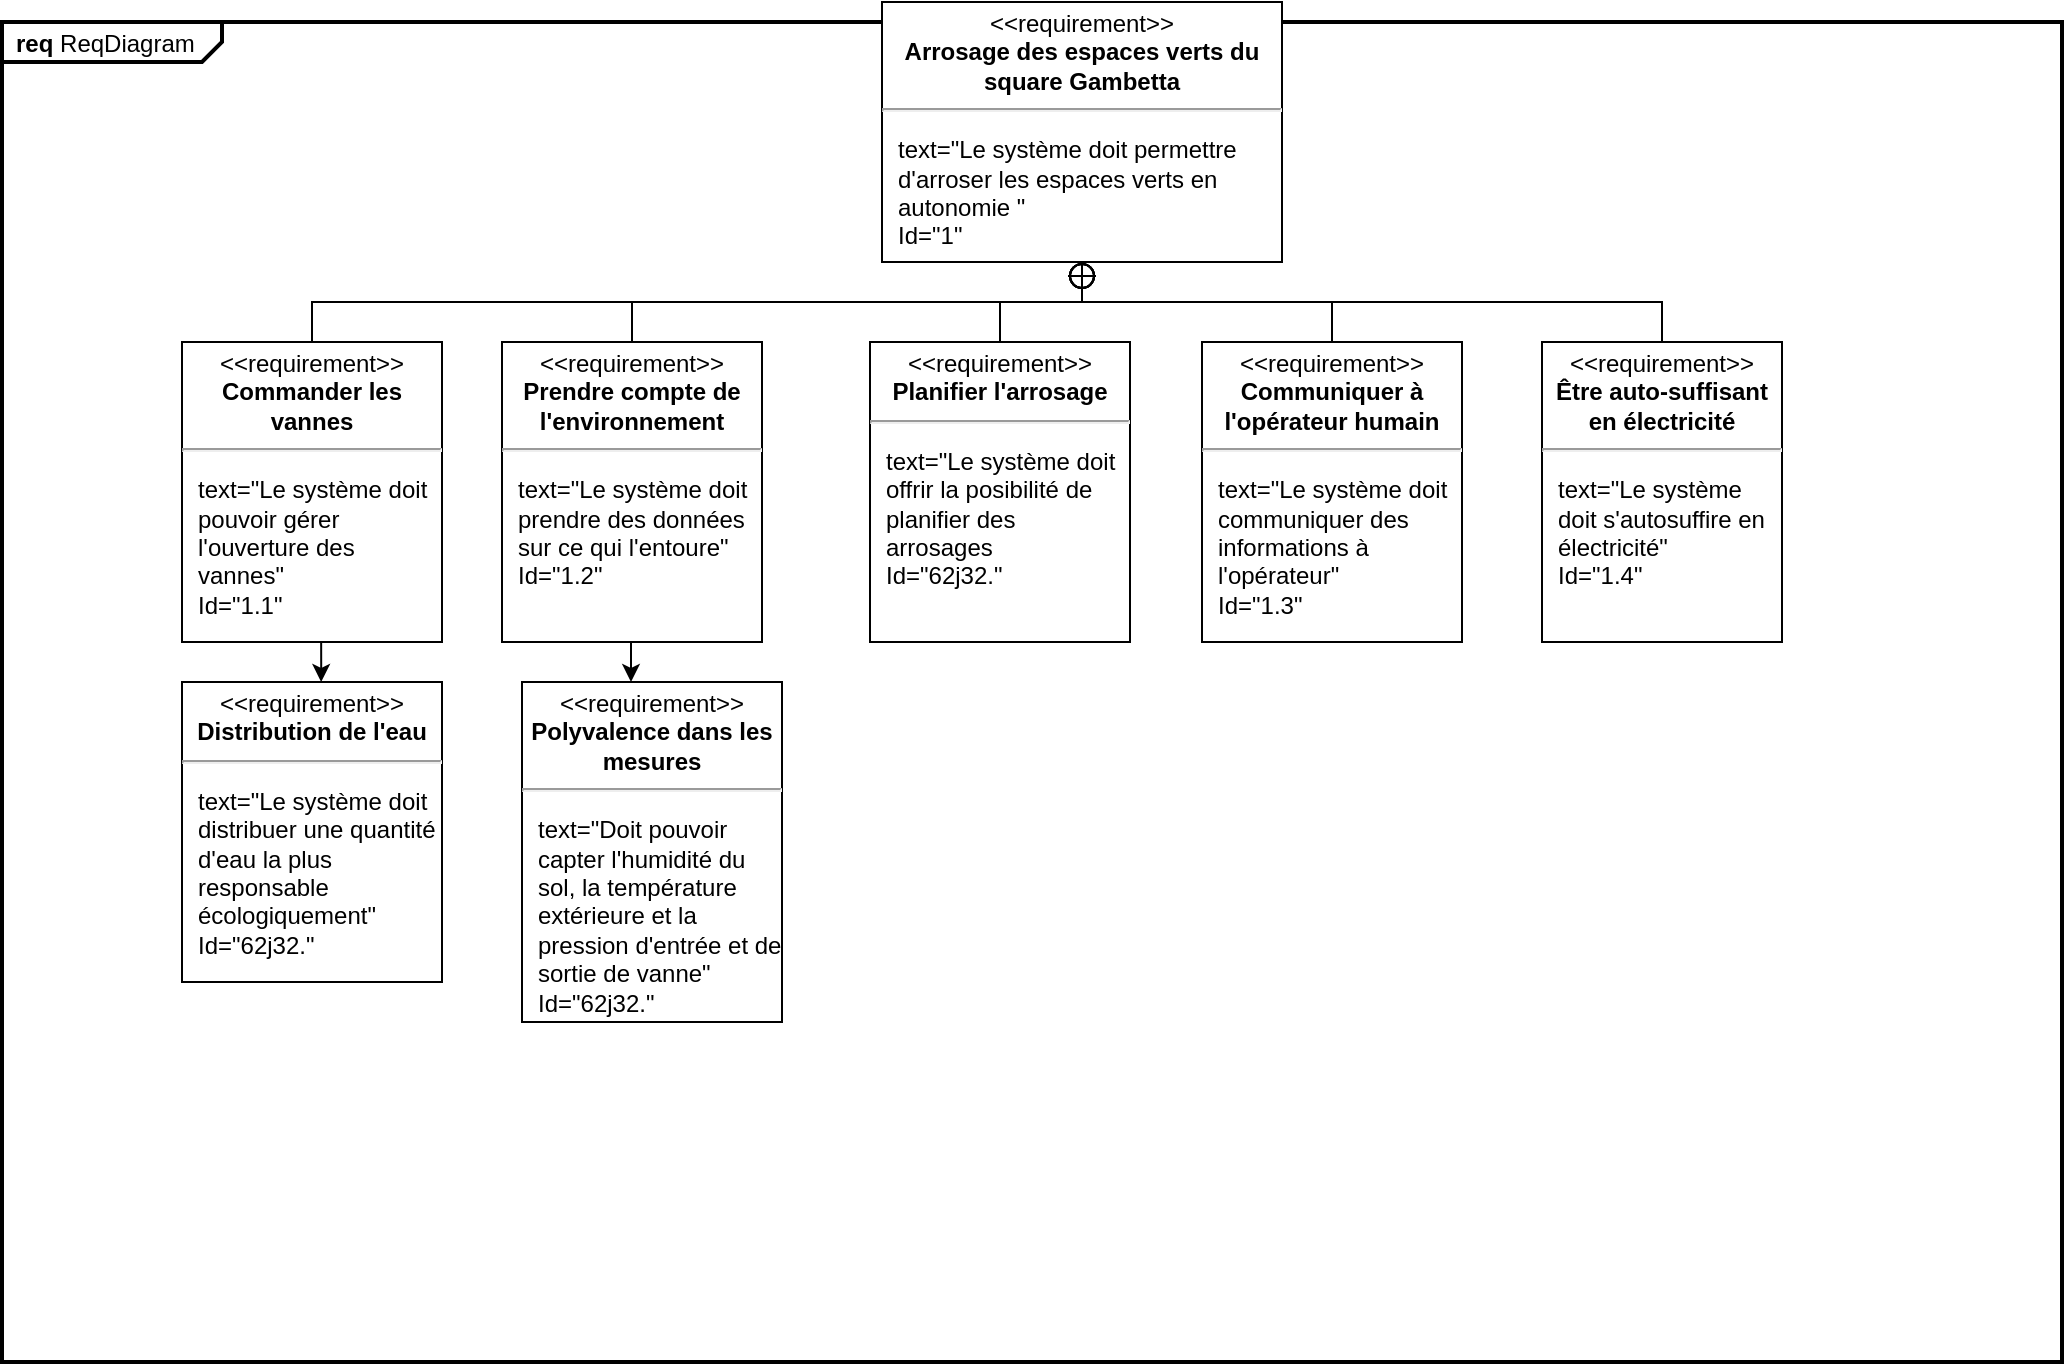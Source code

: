 <mxfile version="14.4.9" type="github" pages="2">
  <diagram id="PGjVWBMonYWZeYvdv4Iu" name="Page-1">
    <mxGraphModel dx="1929" dy="967" grid="1" gridSize="10" guides="1" tooltips="1" connect="1" arrows="1" fold="1" page="1" pageScale="1" pageWidth="827" pageHeight="1169" math="0" shadow="0">
      <root>
        <mxCell id="0" />
        <mxCell id="1" parent="0" />
        <mxCell id="UAhAoKkMDJNA2WPy3asP-11" value="&lt;p style=&quot;margin:0px;margin-top:4px;margin-left:7px;text-align:left;&quot;&gt;&lt;b&gt;req&lt;/b&gt;  ReqDiagram&lt;/p&gt;" style="html=1;shape=mxgraph.sysml.package;overflow=fill;labelX=110;strokeWidth=2;align=center;" parent="1" vertex="1">
          <mxGeometry x="-20" y="60" width="1030" height="670" as="geometry" />
        </mxCell>
        <mxCell id="RqvVYnlujedN9LduqDrA-2" value="&lt;p style=&quot;margin: 0px ; margin-top: 4px ; text-align: center&quot;&gt;&amp;lt;&amp;lt;requirement&amp;gt;&amp;gt;&lt;br&gt;&lt;b&gt;Arrosage des espaces verts du&lt;br&gt;square Gambetta&lt;br&gt;&lt;/b&gt;&lt;/p&gt;&lt;hr&gt;&lt;p&gt;&lt;/p&gt;&lt;p style=&quot;margin: 0px ; margin-left: 8px ; text-align: left&quot;&gt;text=&quot;Le système doit permettre d&#39;arroser les espaces verts en autonomie &quot;&lt;br&gt;Id=&quot;1&quot;&lt;/p&gt;" style="shape=rect;overflow=fill;html=1;whiteSpace=wrap;align=center;" parent="1" vertex="1">
          <mxGeometry x="420" y="50" width="200" height="130" as="geometry" />
        </mxCell>
        <mxCell id="RqvVYnlujedN9LduqDrA-3" value="&lt;p style=&quot;margin: 0px ; margin-top: 4px ; text-align: center&quot;&gt;&amp;lt;&amp;lt;requirement&amp;gt;&amp;gt;&lt;br&gt;&lt;b&gt;Commander les vannes&lt;br&gt;&lt;/b&gt;&lt;/p&gt;&lt;hr&gt;&lt;p&gt;&lt;/p&gt;&lt;p style=&quot;margin: 0px ; margin-left: 8px ; text-align: left&quot;&gt;text=&quot;Le système doit pouvoir gérer l&#39;ouverture des vannes&quot;&lt;br&gt;Id=&quot;1.1&quot;&lt;/p&gt;&lt;p style=&quot;margin: 0px ; margin-left: 8px ; text-align: left&quot;&gt;&lt;br&gt;&lt;/p&gt;&lt;p style=&quot;margin: 0px ; margin-left: 8px ; text-align: left&quot;&gt;value:&lt;/p&gt;&lt;p style=&quot;margin: 0px ; margin-left: 8px ; text-align: left&quot;&gt;&lt;br&gt;&lt;/p&gt;" style="shape=rect;overflow=fill;html=1;whiteSpace=wrap;align=center;" parent="1" vertex="1">
          <mxGeometry x="70" y="220" width="130" height="150" as="geometry" />
        </mxCell>
        <mxCell id="RqvVYnlujedN9LduqDrA-5" value="&lt;p style=&quot;margin: 0px ; margin-top: 4px ; text-align: center&quot;&gt;&amp;lt;&amp;lt;requirement&amp;gt;&amp;gt;&lt;br&gt;&lt;b&gt;Prendre compte de l&#39;environnement&lt;/b&gt;&lt;br&gt;&lt;/p&gt;&lt;hr&gt;&lt;p&gt;&lt;/p&gt;&lt;p style=&quot;margin: 0px ; margin-left: 8px ; text-align: left&quot;&gt;text=&quot;Le système doit prendre des données sur ce qui l&#39;entoure&quot;&lt;br&gt;Id=&quot;1.2&quot;&lt;/p&gt;&lt;p style=&quot;margin: 0px ; margin-left: 8px ; text-align: left&quot;&gt;&lt;br&gt;&lt;/p&gt;" style="shape=rect;overflow=fill;html=1;whiteSpace=wrap;align=center;" parent="1" vertex="1">
          <mxGeometry x="230" y="220" width="130" height="150" as="geometry" />
        </mxCell>
        <mxCell id="RqvVYnlujedN9LduqDrA-7" value="&lt;p style=&quot;margin: 0px ; margin-top: 4px ; text-align: center&quot;&gt;&amp;lt;&amp;lt;requirement&amp;gt;&amp;gt;&lt;br&gt;&lt;b&gt;Communiquer à l&#39;opérateur humain&lt;/b&gt;&lt;br&gt;&lt;/p&gt;&lt;hr&gt;&lt;p&gt;&lt;/p&gt;&lt;p style=&quot;margin: 0px ; margin-left: 8px ; text-align: left&quot;&gt;text=&quot;Le système doit communiquer des informations à l&#39;opérateur&quot;&lt;br&gt;Id=&quot;1.3&quot;&lt;/p&gt;" style="shape=rect;overflow=fill;html=1;whiteSpace=wrap;align=center;" parent="1" vertex="1">
          <mxGeometry x="580" y="220" width="130" height="150" as="geometry" />
        </mxCell>
        <mxCell id="RqvVYnlujedN9LduqDrA-9" value="&lt;p style=&quot;margin: 0px ; margin-top: 4px ; text-align: center&quot;&gt;&amp;lt;&amp;lt;requirement&amp;gt;&amp;gt;&lt;br&gt;&lt;b&gt;Être auto-suffisant en électricité&lt;/b&gt;&lt;br&gt;&lt;/p&gt;&lt;hr&gt;&lt;p&gt;&lt;/p&gt;&lt;p style=&quot;margin: 0px ; margin-left: 8px ; text-align: left&quot;&gt;text=&quot;Le système doit s&#39;autosuffire en électricité&quot;&lt;br&gt;Id=&quot;1.4&quot;&lt;/p&gt;" style="shape=rect;overflow=fill;html=1;whiteSpace=wrap;align=center;" parent="1" vertex="1">
          <mxGeometry x="750" y="220" width="120" height="150" as="geometry" />
        </mxCell>
        <mxCell id="UAhAoKkMDJNA2WPy3asP-7" value="" style="rounded=0;html=1;labelBackgroundColor=none;endArrow=none;edgeStyle=elbowEdgeStyle;elbow=vertical;startArrow=sysMLPackCont;startSize=12;exitX=0.5;exitY=1;exitDx=0;exitDy=0;entryX=0.5;entryY=0;entryDx=0;entryDy=0;" parent="1" source="RqvVYnlujedN9LduqDrA-2" target="RqvVYnlujedN9LduqDrA-5" edge="1">
          <mxGeometry relative="1" as="geometry">
            <mxPoint x="380" y="500" as="sourcePoint" />
          </mxGeometry>
        </mxCell>
        <mxCell id="UAhAoKkMDJNA2WPy3asP-12" value="" style="rounded=0;html=1;labelBackgroundColor=none;endArrow=none;edgeStyle=elbowEdgeStyle;elbow=vertical;startArrow=sysMLPackCont;startSize=12;exitX=0.5;exitY=1;exitDx=0;exitDy=0;entryX=0.5;entryY=0;entryDx=0;entryDy=0;" parent="1" source="RqvVYnlujedN9LduqDrA-2" target="RqvVYnlujedN9LduqDrA-7" edge="1">
          <mxGeometry relative="1" as="geometry">
            <mxPoint x="530" y="190" as="sourcePoint" />
            <mxPoint x="380" y="230" as="targetPoint" />
          </mxGeometry>
        </mxCell>
        <mxCell id="UAhAoKkMDJNA2WPy3asP-13" value="" style="rounded=0;html=1;labelBackgroundColor=none;endArrow=none;edgeStyle=elbowEdgeStyle;elbow=vertical;startArrow=sysMLPackCont;startSize=12;exitX=0.5;exitY=1;exitDx=0;exitDy=0;entryX=0.5;entryY=0;entryDx=0;entryDy=0;" parent="1" source="RqvVYnlujedN9LduqDrA-2" target="RqvVYnlujedN9LduqDrA-9" edge="1">
          <mxGeometry relative="1" as="geometry">
            <mxPoint x="720" y="160" as="sourcePoint" />
            <mxPoint x="800" y="200" as="targetPoint" />
          </mxGeometry>
        </mxCell>
        <mxCell id="UAhAoKkMDJNA2WPy3asP-14" value="" style="rounded=0;html=1;labelBackgroundColor=none;endArrow=none;edgeStyle=elbowEdgeStyle;elbow=vertical;startArrow=sysMLPackCont;startSize=12;exitX=0.5;exitY=1;exitDx=0;exitDy=0;entryX=0.5;entryY=0;entryDx=0;entryDy=0;" parent="1" source="RqvVYnlujedN9LduqDrA-2" target="RqvVYnlujedN9LduqDrA-3" edge="1">
          <mxGeometry relative="1" as="geometry">
            <mxPoint x="110" y="140" as="sourcePoint" />
            <mxPoint x="405" y="180" as="targetPoint" />
            <Array as="points">
              <mxPoint x="530" y="200" />
              <mxPoint x="520" y="200" />
            </Array>
          </mxGeometry>
        </mxCell>
        <mxCell id="4fEuNx94wUViEWzN496W-6" value="" style="edgeStyle=orthogonalEdgeStyle;rounded=0;orthogonalLoop=1;jettySize=auto;html=1;" edge="1" parent="1">
          <mxGeometry relative="1" as="geometry">
            <mxPoint x="294.5" y="370" as="sourcePoint" />
            <mxPoint x="294.5" y="390" as="targetPoint" />
          </mxGeometry>
        </mxCell>
        <mxCell id="4fEuNx94wUViEWzN496W-7" value="&lt;p style=&quot;margin: 0px ; margin-top: 4px ; text-align: center&quot;&gt;&amp;lt;&amp;lt;requirement&amp;gt;&amp;gt;&lt;br&gt;&lt;b&gt;Distribution de l&#39;eau&lt;/b&gt;&lt;/p&gt;&lt;hr&gt;&lt;p&gt;&lt;/p&gt;&lt;p style=&quot;margin: 0px ; margin-left: 8px ; text-align: left&quot;&gt;text=&quot;Le système doit distribuer une quantité d&#39;eau la plus responsable écologiquement&quot;&lt;br&gt;Id=&quot;62j32.&quot;&lt;/p&gt;" style="shape=rect;overflow=fill;html=1;whiteSpace=wrap;align=center;" vertex="1" parent="1">
          <mxGeometry x="70" y="390" width="130" height="150" as="geometry" />
        </mxCell>
        <mxCell id="jazbtrh_SZzhGaPbs_OK-1" value="" style="edgeStyle=orthogonalEdgeStyle;rounded=0;orthogonalLoop=1;jettySize=auto;html=1;" edge="1" parent="1">
          <mxGeometry relative="1" as="geometry">
            <mxPoint x="139.58" y="370" as="sourcePoint" />
            <mxPoint x="139.58" y="390" as="targetPoint" />
            <Array as="points">
              <mxPoint x="140" y="380" />
              <mxPoint x="140" y="380" />
            </Array>
          </mxGeometry>
        </mxCell>
        <mxCell id="jazbtrh_SZzhGaPbs_OK-2" value="&lt;p style=&quot;margin: 0px ; margin-top: 4px ; text-align: center&quot;&gt;&amp;lt;&amp;lt;requirement&amp;gt;&amp;gt;&lt;br&gt;&lt;b&gt;Polyvalence dans les mesures&lt;/b&gt;&lt;/p&gt;&lt;hr&gt;&lt;p&gt;&lt;/p&gt;&lt;p style=&quot;margin: 0px ; margin-left: 8px ; text-align: left&quot;&gt;text=&quot;Doit pouvoir capter l&#39;humidité du sol, la température extérieure et la pression d&#39;entrée et de sortie de vanne&quot;&lt;br&gt;Id=&quot;62j32.&quot;&lt;/p&gt;" style="shape=rect;overflow=fill;html=1;whiteSpace=wrap;align=center;" vertex="1" parent="1">
          <mxGeometry x="240" y="390" width="130" height="170" as="geometry" />
        </mxCell>
        <mxCell id="jazbtrh_SZzhGaPbs_OK-4" value="&lt;p style=&quot;margin: 0px ; margin-top: 4px ; text-align: center&quot;&gt;&amp;lt;&amp;lt;requirement&amp;gt;&amp;gt;&lt;br&gt;&lt;b&gt;Planifier l&#39;arrosage&lt;/b&gt;&lt;/p&gt;&lt;hr&gt;&lt;p&gt;&lt;/p&gt;&lt;p style=&quot;margin: 0px ; margin-left: 8px ; text-align: left&quot;&gt;text=&quot;Le système doit offrir la posibilité de planifier des arrosages&amp;nbsp;&lt;br&gt;Id=&quot;62j32.&quot;&lt;/p&gt;" style="shape=rect;overflow=fill;html=1;whiteSpace=wrap;align=center;" vertex="1" parent="1">
          <mxGeometry x="414" y="220" width="130" height="150" as="geometry" />
        </mxCell>
        <mxCell id="jazbtrh_SZzhGaPbs_OK-10" value="" style="rounded=0;html=1;labelBackgroundColor=none;endArrow=none;edgeStyle=elbowEdgeStyle;elbow=vertical;startArrow=sysMLPackCont;startSize=12;entryX=0.5;entryY=0;entryDx=0;entryDy=0;" edge="1" parent="1" target="jazbtrh_SZzhGaPbs_OK-4">
          <mxGeometry relative="1" as="geometry">
            <mxPoint x="520" y="180" as="sourcePoint" />
            <mxPoint x="897" y="230" as="targetPoint" />
          </mxGeometry>
        </mxCell>
      </root>
    </mxGraphModel>
  </diagram>
  <diagram id="ExZxdbpATsGi10-R0Btx" name="Page-2">
    <mxGraphModel dx="666" dy="603" grid="1" gridSize="10" guides="1" tooltips="1" connect="1" arrows="1" fold="1" page="1" pageScale="1" pageWidth="827" pageHeight="1169" math="0" shadow="0">
      <root>
        <mxCell id="gl8JM7iIfVu1BZF0Ul4F-0" />
        <mxCell id="gl8JM7iIfVu1BZF0Ul4F-1" parent="gl8JM7iIfVu1BZF0Ul4F-0" />
      </root>
    </mxGraphModel>
  </diagram>
</mxfile>

